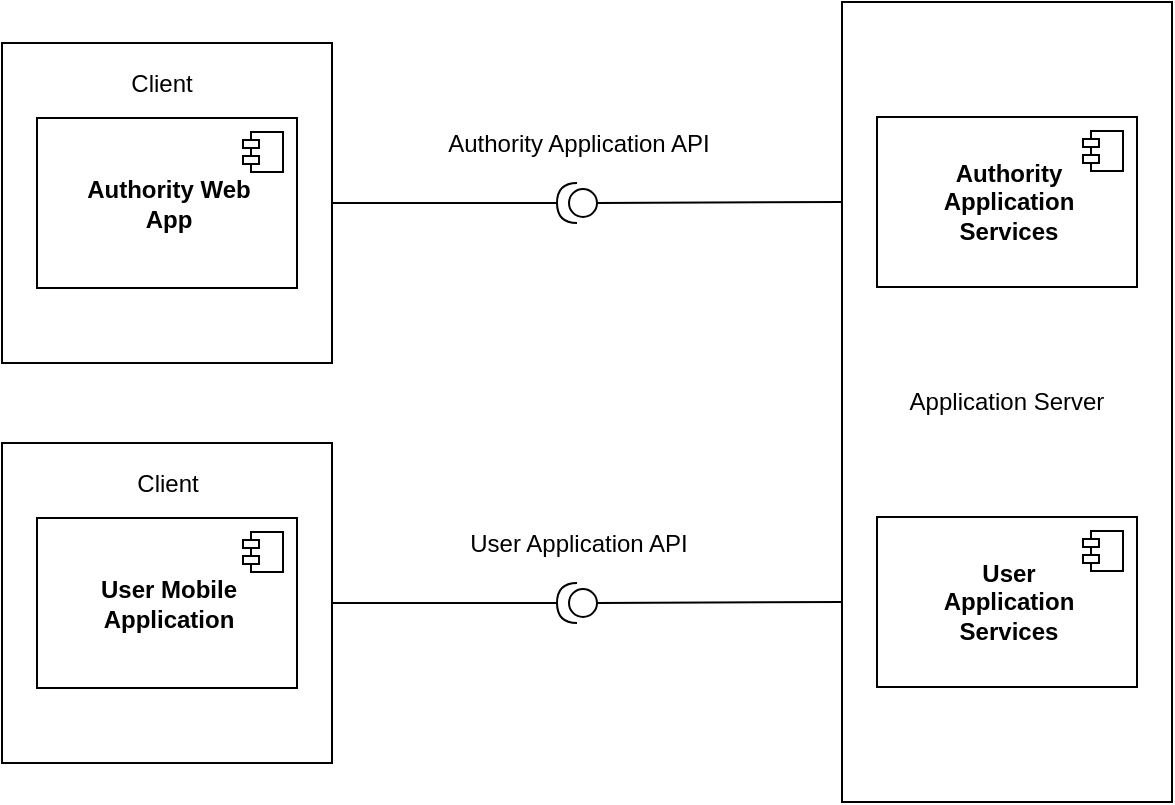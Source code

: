 <mxfile version="12.3.2" type="device" pages="1"><diagram name="Page-1" id="5f0bae14-7c28-e335-631c-24af17079c00"><mxGraphModel dx="2048" dy="1184" grid="1" gridSize="10" guides="1" tooltips="1" connect="1" arrows="1" fold="1" page="1" pageScale="1" pageWidth="1100" pageHeight="850" background="#ffffff" math="0" shadow="0"><root><mxCell id="0"/><mxCell id="1" parent="0"/><mxCell id="bUiO3ebpMby10QBvk6RA-7" value="" style="shape=providedRequiredInterface;html=1;verticalLabelPosition=bottom;rotation=180;" parent="1" vertex="1"><mxGeometry x="533.5" y="500.5" width="20" height="20" as="geometry"/></mxCell><mxCell id="bUiO3ebpMby10QBvk6RA-8" value="User Application API" style="text;html=1;align=center;verticalAlign=middle;resizable=0;points=[];;autosize=1;" parent="1" vertex="1"><mxGeometry x="483.5" y="470.5" width="120" height="20" as="geometry"/></mxCell><mxCell id="bUiO3ebpMby10QBvk6RA-12" value="" style="shape=providedRequiredInterface;html=1;verticalLabelPosition=bottom;rotation=180;" parent="1" vertex="1"><mxGeometry x="533.5" y="300.5" width="20" height="20" as="geometry"/></mxCell><mxCell id="bUiO3ebpMby10QBvk6RA-13" value="Authority Application API" style="text;html=1;align=center;verticalAlign=middle;resizable=0;points=[];;autosize=1;" parent="1" vertex="1"><mxGeometry x="468.5" y="270.5" width="150" height="20" as="geometry"/></mxCell><mxCell id="9DjHmAd73DU-lQ41_qSW-5" value="" style="rounded=0;whiteSpace=wrap;html=1;" vertex="1" parent="1"><mxGeometry x="256" y="230.5" width="165" height="160" as="geometry"/></mxCell><mxCell id="9DjHmAd73DU-lQ41_qSW-6" value="" style="rounded=0;whiteSpace=wrap;html=1;" vertex="1" parent="1"><mxGeometry x="256" y="430.5" width="165" height="160" as="geometry"/></mxCell><mxCell id="9DjHmAd73DU-lQ41_qSW-9" value="Application Server" style="rounded=0;whiteSpace=wrap;html=1;" vertex="1" parent="1"><mxGeometry x="676" y="210" width="165" height="400" as="geometry"/></mxCell><mxCell id="9DjHmAd73DU-lQ41_qSW-11" value="" style="endArrow=none;html=1;exitX=1;exitY=0.5;exitDx=0;exitDy=0;entryX=1;entryY=0.5;entryDx=0;entryDy=0;entryPerimeter=0;" edge="1" parent="1" source="9DjHmAd73DU-lQ41_qSW-5" target="bUiO3ebpMby10QBvk6RA-12"><mxGeometry width="50" height="50" relative="1" as="geometry"><mxPoint x="436" y="430.5" as="sourcePoint"/><mxPoint x="486" y="380.5" as="targetPoint"/></mxGeometry></mxCell><mxCell id="9DjHmAd73DU-lQ41_qSW-12" value="" style="endArrow=none;html=1;exitX=0;exitY=0.5;exitDx=0;exitDy=0;entryX=0;entryY=0.25;entryDx=0;entryDy=0;exitPerimeter=0;" edge="1" parent="1" source="bUiO3ebpMby10QBvk6RA-12" target="9DjHmAd73DU-lQ41_qSW-9"><mxGeometry width="50" height="50" relative="1" as="geometry"><mxPoint x="486" y="320" as="sourcePoint"/><mxPoint x="573.5" y="320" as="targetPoint"/></mxGeometry></mxCell><mxCell id="9DjHmAd73DU-lQ41_qSW-13" value="" style="endArrow=none;html=1;exitX=1;exitY=0.5;exitDx=0;exitDy=0;entryX=1;entryY=0.5;entryDx=0;entryDy=0;entryPerimeter=0;" edge="1" parent="1" source="9DjHmAd73DU-lQ41_qSW-6" target="bUiO3ebpMby10QBvk6RA-7"><mxGeometry width="50" height="50" relative="1" as="geometry"><mxPoint x="396" y="550.5" as="sourcePoint"/><mxPoint x="483.5" y="550.5" as="targetPoint"/></mxGeometry></mxCell><mxCell id="9DjHmAd73DU-lQ41_qSW-14" value="" style="endArrow=none;html=1;exitX=0;exitY=0.5;exitDx=0;exitDy=0;entryX=0;entryY=0.75;entryDx=0;entryDy=0;exitPerimeter=0;" edge="1" parent="1" source="bUiO3ebpMby10QBvk6RA-7" target="9DjHmAd73DU-lQ41_qSW-9"><mxGeometry width="50" height="50" relative="1" as="geometry"><mxPoint x="516" y="520.5" as="sourcePoint"/><mxPoint x="603.5" y="520.5" as="targetPoint"/></mxGeometry></mxCell><mxCell id="9DjHmAd73DU-lQ41_qSW-15" value="&lt;b&gt;Authority&lt;br&gt;Application&lt;br&gt;Services&lt;br&gt;&lt;/b&gt;" style="html=1;" vertex="1" parent="1"><mxGeometry x="693.5" y="267.5" width="130" height="85" as="geometry"/></mxCell><mxCell id="9DjHmAd73DU-lQ41_qSW-16" value="" style="shape=component;jettyWidth=8;jettyHeight=4;" vertex="1" parent="9DjHmAd73DU-lQ41_qSW-15"><mxGeometry x="1" width="20" height="20" relative="1" as="geometry"><mxPoint x="-27" y="7" as="offset"/></mxGeometry></mxCell><mxCell id="9DjHmAd73DU-lQ41_qSW-17" value="&lt;b&gt;User&lt;br&gt;Application&lt;br&gt;Services&lt;br&gt;&lt;/b&gt;" style="html=1;" vertex="1" parent="1"><mxGeometry x="693.5" y="467.5" width="130" height="85" as="geometry"/></mxCell><mxCell id="9DjHmAd73DU-lQ41_qSW-18" value="" style="shape=component;jettyWidth=8;jettyHeight=4;" vertex="1" parent="9DjHmAd73DU-lQ41_qSW-17"><mxGeometry x="1" width="20" height="20" relative="1" as="geometry"><mxPoint x="-27" y="7" as="offset"/></mxGeometry></mxCell><mxCell id="9DjHmAd73DU-lQ41_qSW-19" value="&lt;b&gt;User Mobile &lt;br&gt;Application&lt;/b&gt;" style="html=1;" vertex="1" parent="1"><mxGeometry x="273.5" y="468" width="130" height="85" as="geometry"/></mxCell><mxCell id="9DjHmAd73DU-lQ41_qSW-20" value="" style="shape=component;jettyWidth=8;jettyHeight=4;" vertex="1" parent="9DjHmAd73DU-lQ41_qSW-19"><mxGeometry x="1" width="20" height="20" relative="1" as="geometry"><mxPoint x="-27" y="7" as="offset"/></mxGeometry></mxCell><mxCell id="9DjHmAd73DU-lQ41_qSW-21" value="&lt;b&gt;Authority Web&lt;br&gt;App&lt;br&gt;&lt;/b&gt;" style="html=1;" vertex="1" parent="1"><mxGeometry x="273.5" y="268" width="130" height="85" as="geometry"/></mxCell><mxCell id="9DjHmAd73DU-lQ41_qSW-22" value="" style="shape=component;jettyWidth=8;jettyHeight=4;" vertex="1" parent="9DjHmAd73DU-lQ41_qSW-21"><mxGeometry x="1" width="20" height="20" relative="1" as="geometry"><mxPoint x="-27" y="7" as="offset"/></mxGeometry></mxCell><mxCell id="9DjHmAd73DU-lQ41_qSW-23" value="Client" style="text;html=1;strokeColor=none;fillColor=none;align=center;verticalAlign=middle;whiteSpace=wrap;rounded=0;" vertex="1" parent="1"><mxGeometry x="316" y="240.5" width="40" height="20" as="geometry"/></mxCell><mxCell id="9DjHmAd73DU-lQ41_qSW-26" value="Client" style="text;html=1;strokeColor=none;fillColor=none;align=center;verticalAlign=middle;whiteSpace=wrap;rounded=0;" vertex="1" parent="1"><mxGeometry x="319" y="440.5" width="40" height="20" as="geometry"/></mxCell></root></mxGraphModel></diagram></mxfile>